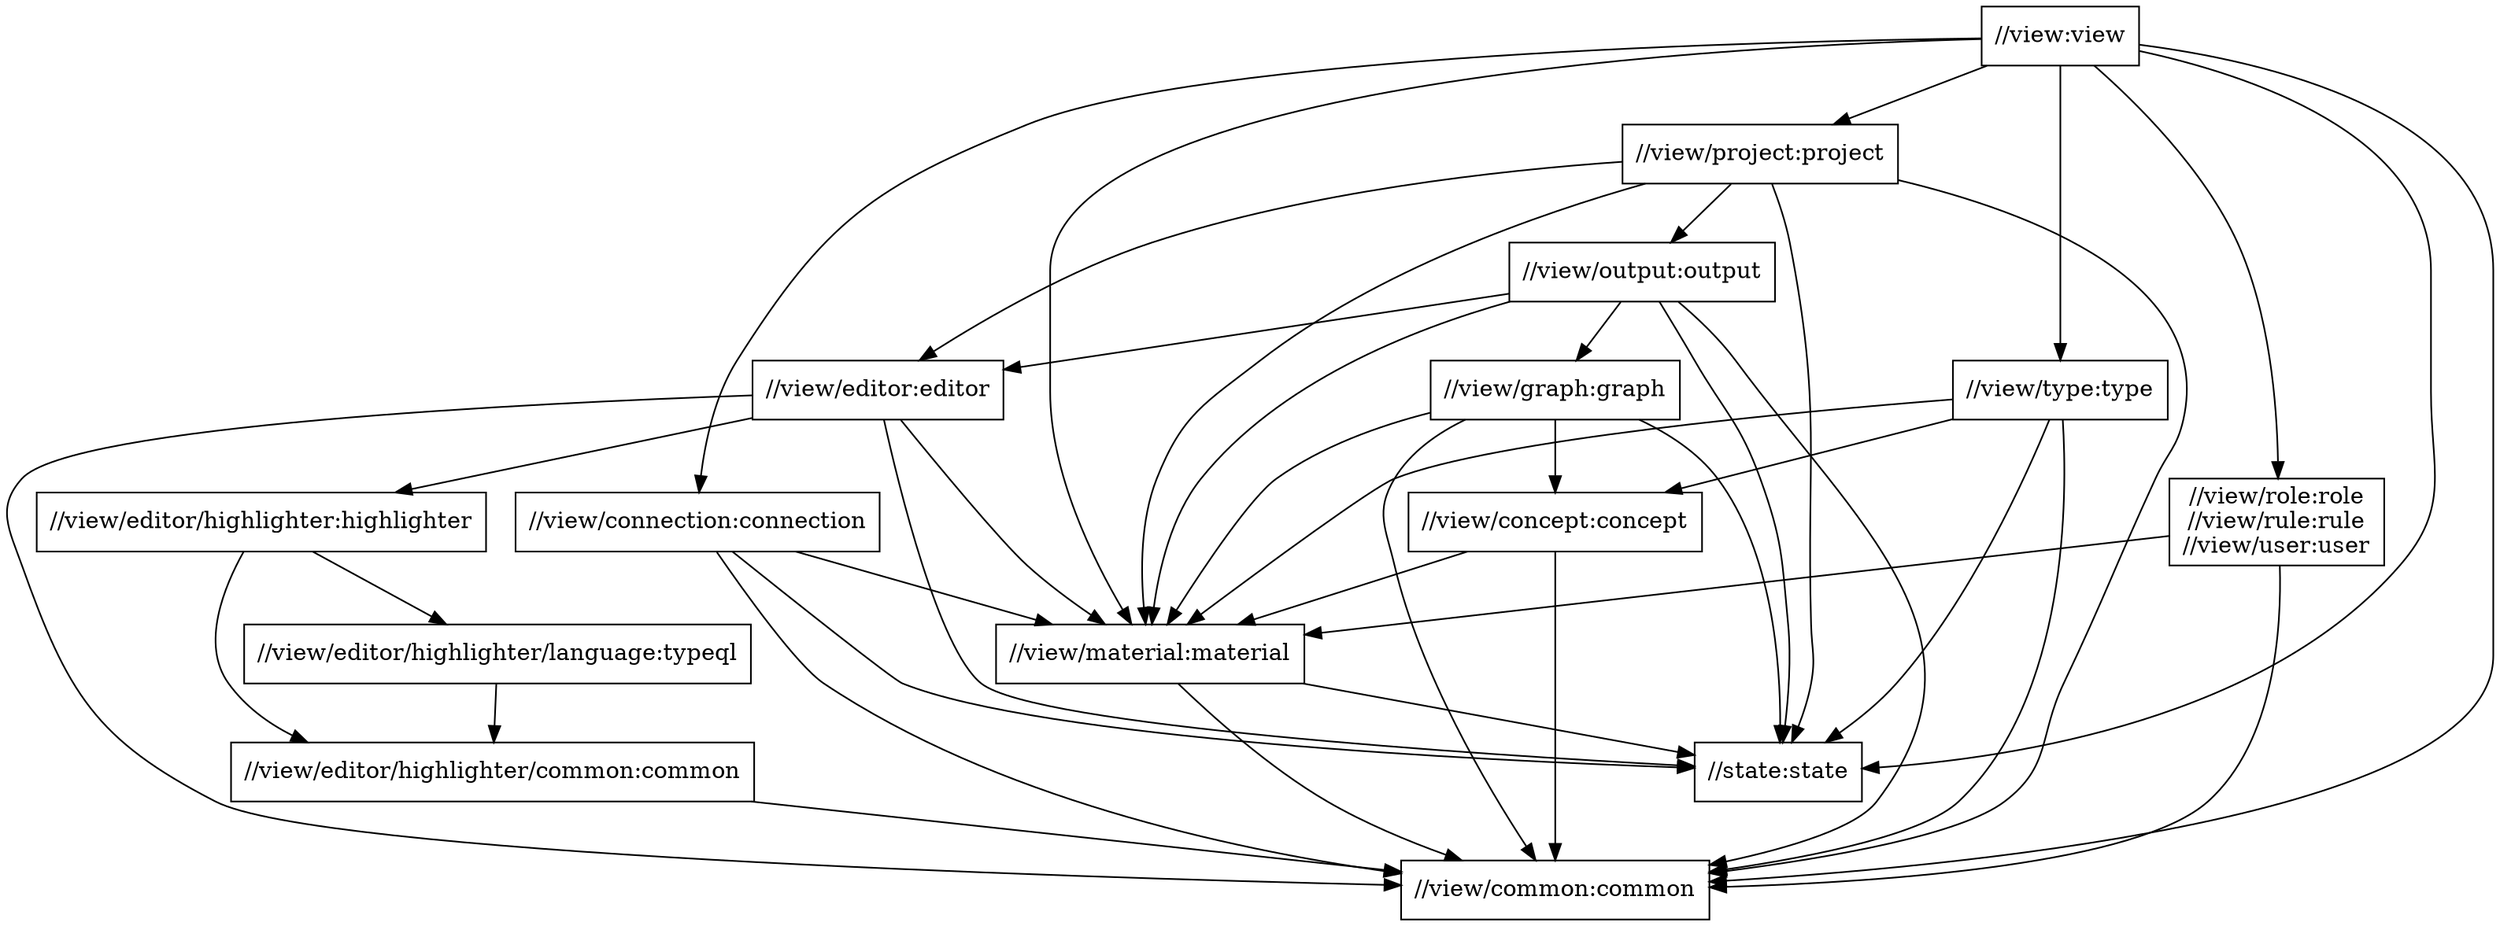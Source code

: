 digraph mygraph {
  node [shape=box];
  "//view:view"
  "//view:view" -> "//view/common:common"
  "//view:view" -> "//view/connection:connection"
  "//view:view" -> "//view/material:material"
  "//view:view" -> "//view/project:project"
  "//view:view" -> "//view/role:role\n//view/rule:rule\n//view/user:user"
  "//view:view" -> "//view/type:type"
  "//view:view" -> "//state:state"
  "//view/type:type"
  "//view/type:type" -> "//view/common:common"
  "//view/type:type" -> "//view/concept:concept"
  "//view/type:type" -> "//view/material:material"
  "//view/type:type" -> "//state:state"
  "//view/project:project"
  "//view/project:project" -> "//view/common:common"
  "//view/project:project" -> "//view/editor:editor"
  "//view/project:project" -> "//view/material:material"
  "//view/project:project" -> "//view/output:output"
  "//view/project:project" -> "//state:state"
  "//view/output:output"
  "//view/output:output" -> "//view/common:common"
  "//view/output:output" -> "//view/editor:editor"
  "//view/output:output" -> "//view/graph:graph"
  "//view/output:output" -> "//view/material:material"
  "//view/output:output" -> "//state:state"
  "//view/graph:graph"
  "//view/graph:graph" -> "//view/common:common"
  "//view/graph:graph" -> "//view/concept:concept"
  "//view/graph:graph" -> "//view/material:material"
  "//view/graph:graph" -> "//state:state"
  "//view/concept:concept"
  "//view/concept:concept" -> "//view/common:common"
  "//view/concept:concept" -> "//view/material:material"
  "//view/editor:editor"
  "//view/editor:editor" -> "//view/common:common"
  "//view/editor:editor" -> "//view/editor/highlighter:highlighter"
  "//view/editor:editor" -> "//view/material:material"
  "//view/editor:editor" -> "//state:state"
  "//view/connection:connection"
  "//view/connection:connection" -> "//view/common:common"
  "//view/connection:connection" -> "//view/material:material"
  "//view/connection:connection" -> "//state:state"
  "//view/role:role\n//view/rule:rule\n//view/user:user"
  "//view/role:role\n//view/rule:rule\n//view/user:user" -> "//view/common:common"
  "//view/role:role\n//view/rule:rule\n//view/user:user" -> "//view/material:material"
  "//view/material:material"
  "//view/material:material" -> "//view/common:common"
  "//view/material:material" -> "//state:state"
  "//state:state"
  "//view/editor/highlighter:highlighter"
  "//view/editor/highlighter:highlighter" -> "//view/editor/highlighter/common:common"
  "//view/editor/highlighter:highlighter" -> "//view/editor/highlighter/language:typeql"
  "//view/editor/highlighter/language:typeql"
  "//view/editor/highlighter/language:typeql" -> "//view/editor/highlighter/common:common"
  "//view/editor/highlighter/common:common"
  "//view/editor/highlighter/common:common" -> "//view/common:common"
  "//view/common:common"
}
